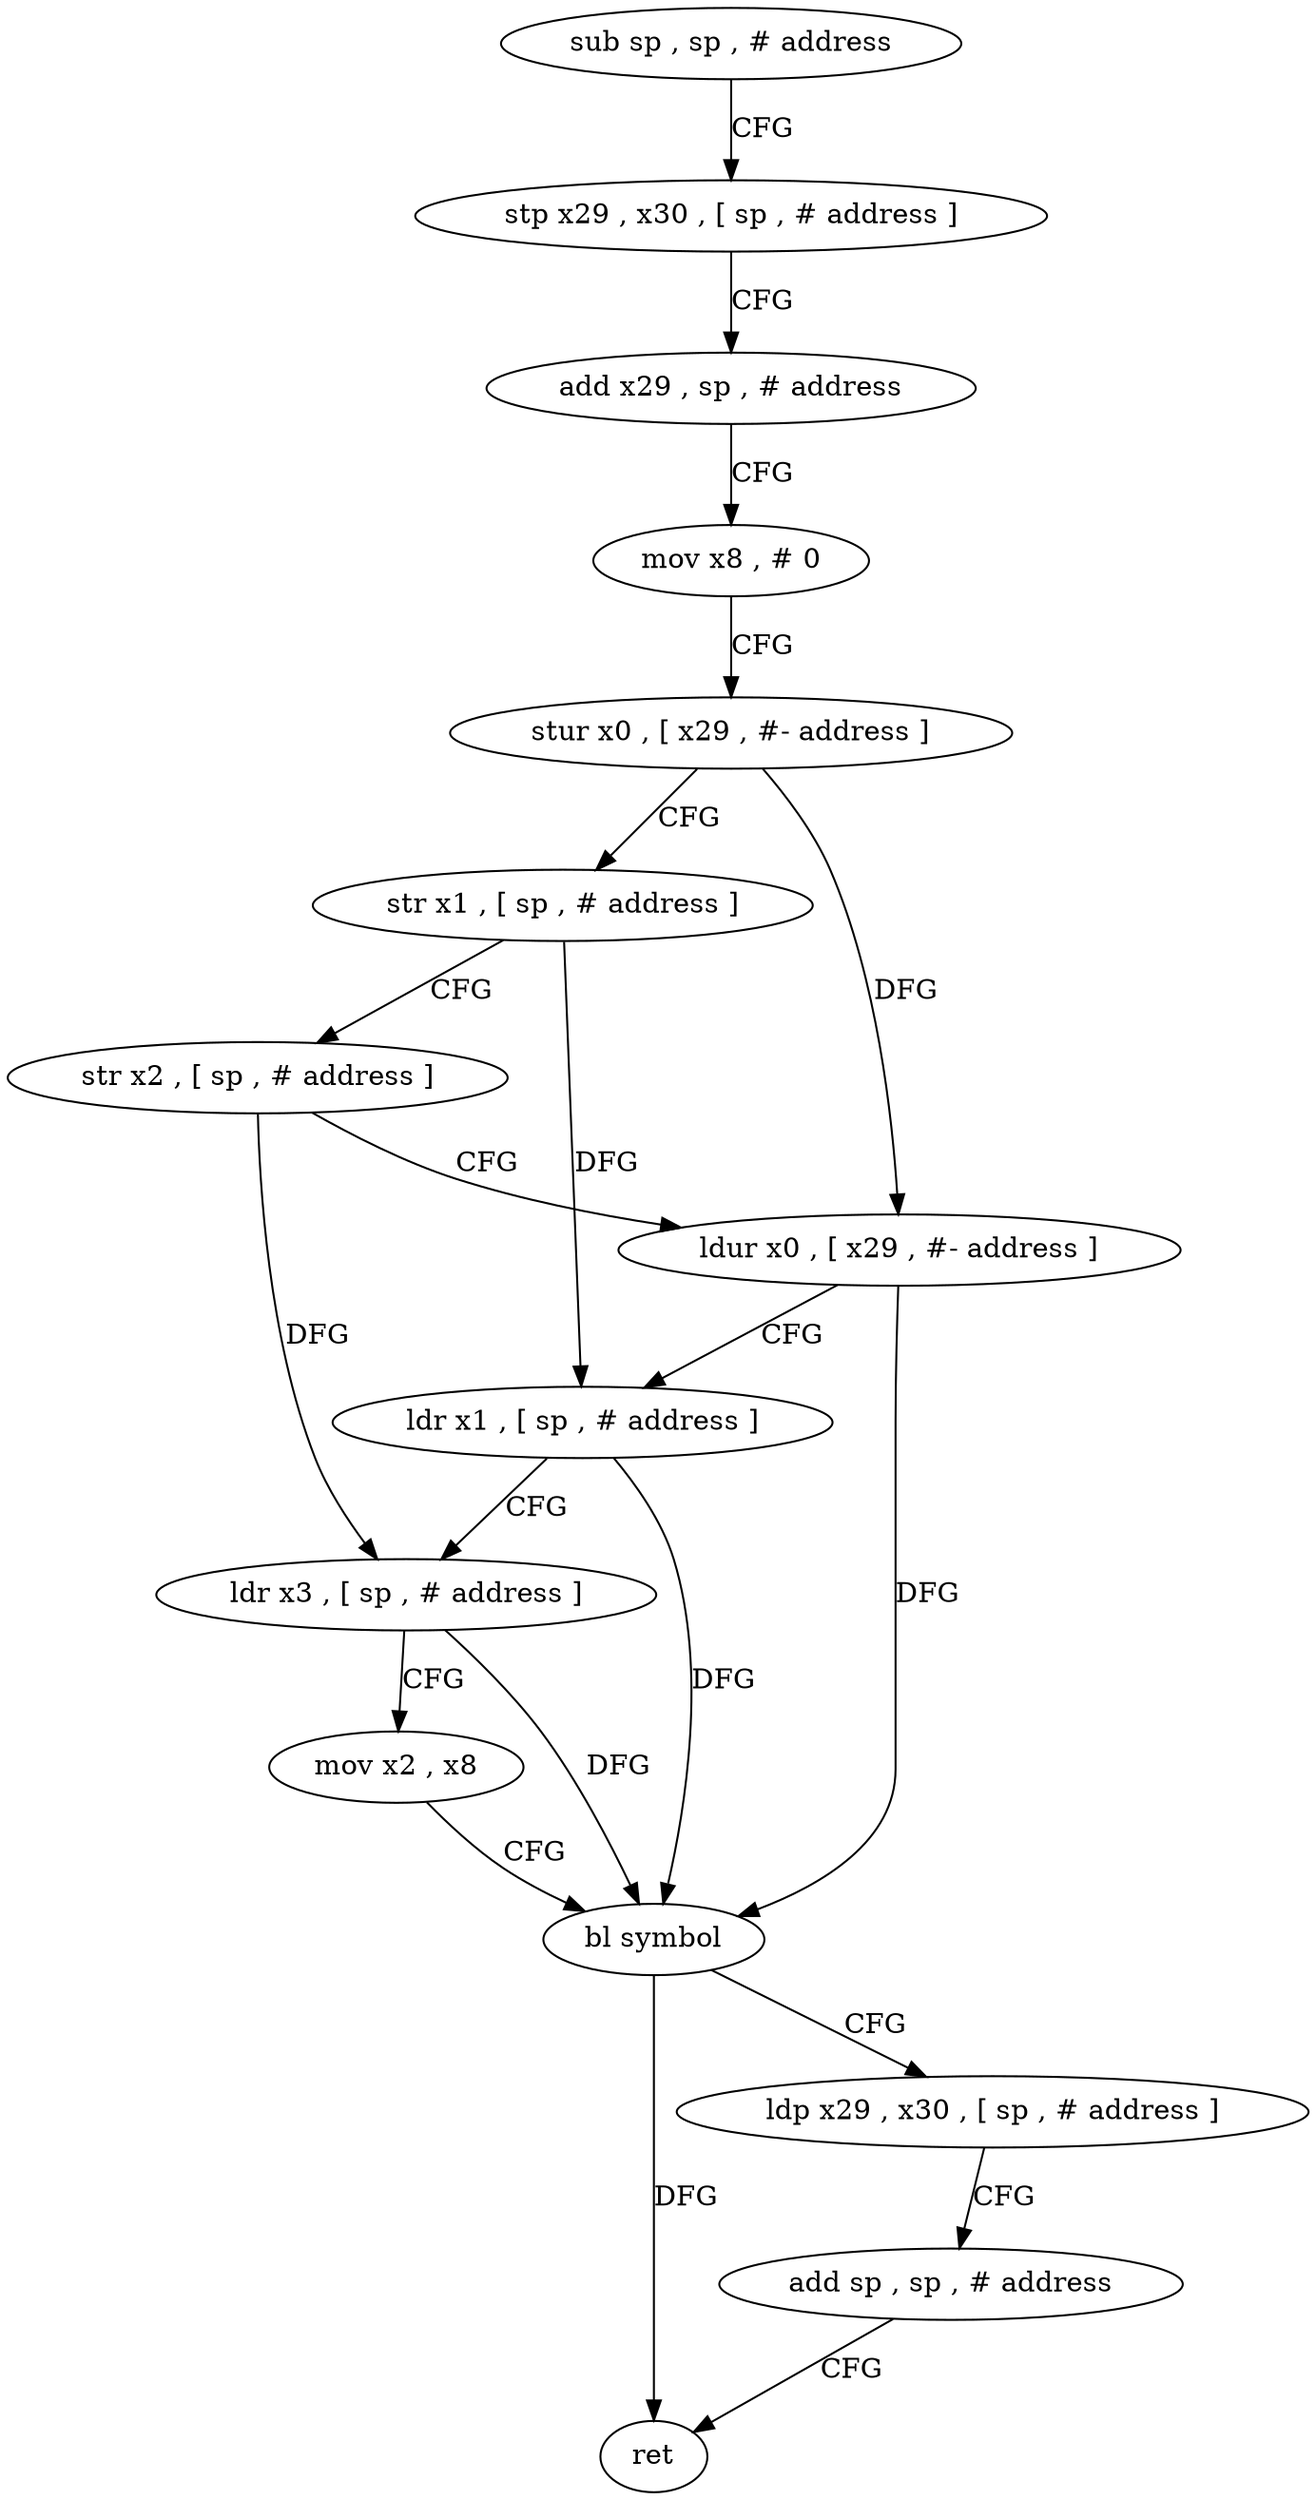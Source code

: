 digraph "func" {
"4218424" [label = "sub sp , sp , # address" ]
"4218428" [label = "stp x29 , x30 , [ sp , # address ]" ]
"4218432" [label = "add x29 , sp , # address" ]
"4218436" [label = "mov x8 , # 0" ]
"4218440" [label = "stur x0 , [ x29 , #- address ]" ]
"4218444" [label = "str x1 , [ sp , # address ]" ]
"4218448" [label = "str x2 , [ sp , # address ]" ]
"4218452" [label = "ldur x0 , [ x29 , #- address ]" ]
"4218456" [label = "ldr x1 , [ sp , # address ]" ]
"4218460" [label = "ldr x3 , [ sp , # address ]" ]
"4218464" [label = "mov x2 , x8" ]
"4218468" [label = "bl symbol" ]
"4218472" [label = "ldp x29 , x30 , [ sp , # address ]" ]
"4218476" [label = "add sp , sp , # address" ]
"4218480" [label = "ret" ]
"4218424" -> "4218428" [ label = "CFG" ]
"4218428" -> "4218432" [ label = "CFG" ]
"4218432" -> "4218436" [ label = "CFG" ]
"4218436" -> "4218440" [ label = "CFG" ]
"4218440" -> "4218444" [ label = "CFG" ]
"4218440" -> "4218452" [ label = "DFG" ]
"4218444" -> "4218448" [ label = "CFG" ]
"4218444" -> "4218456" [ label = "DFG" ]
"4218448" -> "4218452" [ label = "CFG" ]
"4218448" -> "4218460" [ label = "DFG" ]
"4218452" -> "4218456" [ label = "CFG" ]
"4218452" -> "4218468" [ label = "DFG" ]
"4218456" -> "4218460" [ label = "CFG" ]
"4218456" -> "4218468" [ label = "DFG" ]
"4218460" -> "4218464" [ label = "CFG" ]
"4218460" -> "4218468" [ label = "DFG" ]
"4218464" -> "4218468" [ label = "CFG" ]
"4218468" -> "4218472" [ label = "CFG" ]
"4218468" -> "4218480" [ label = "DFG" ]
"4218472" -> "4218476" [ label = "CFG" ]
"4218476" -> "4218480" [ label = "CFG" ]
}
